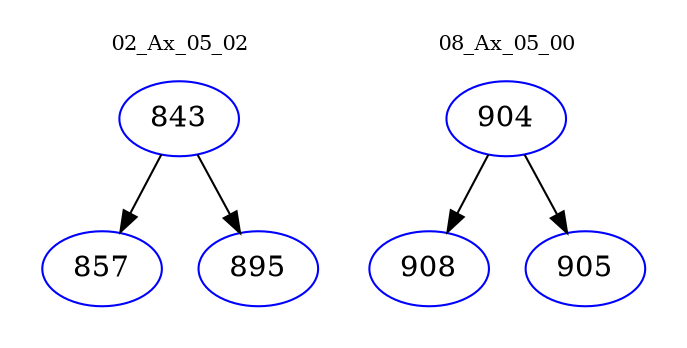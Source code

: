 digraph{
subgraph cluster_0 {
color = white
label = "02_Ax_05_02";
fontsize=10;
T0_843 [label="843", color="blue"]
T0_843 -> T0_857 [color="black"]
T0_857 [label="857", color="blue"]
T0_843 -> T0_895 [color="black"]
T0_895 [label="895", color="blue"]
}
subgraph cluster_1 {
color = white
label = "08_Ax_05_00";
fontsize=10;
T1_904 [label="904", color="blue"]
T1_904 -> T1_908 [color="black"]
T1_908 [label="908", color="blue"]
T1_904 -> T1_905 [color="black"]
T1_905 [label="905", color="blue"]
}
}
